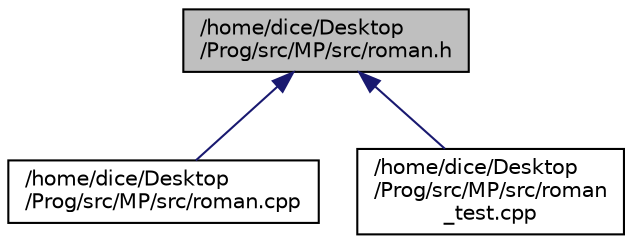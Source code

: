 digraph "/home/dice/Desktop/Prog/src/MP/src/roman.h"
{
  edge [fontname="Helvetica",fontsize="10",labelfontname="Helvetica",labelfontsize="10"];
  node [fontname="Helvetica",fontsize="10",shape=record];
  Node1 [label="/home/dice/Desktop\l/Prog/src/MP/src/roman.h",height=0.2,width=0.4,color="black", fillcolor="grey75", style="filled", fontcolor="black"];
  Node1 -> Node2 [dir="back",color="midnightblue",fontsize="10",style="solid",fontname="Helvetica"];
  Node2 [label="/home/dice/Desktop\l/Prog/src/MP/src/roman.cpp",height=0.2,width=0.4,color="black", fillcolor="white", style="filled",URL="$roman_8cpp.html"];
  Node1 -> Node3 [dir="back",color="midnightblue",fontsize="10",style="solid",fontname="Helvetica"];
  Node3 [label="/home/dice/Desktop\l/Prog/src/MP/src/roman\l_test.cpp",height=0.2,width=0.4,color="black", fillcolor="white", style="filled",URL="$roman__test_8cpp.html"];
}
